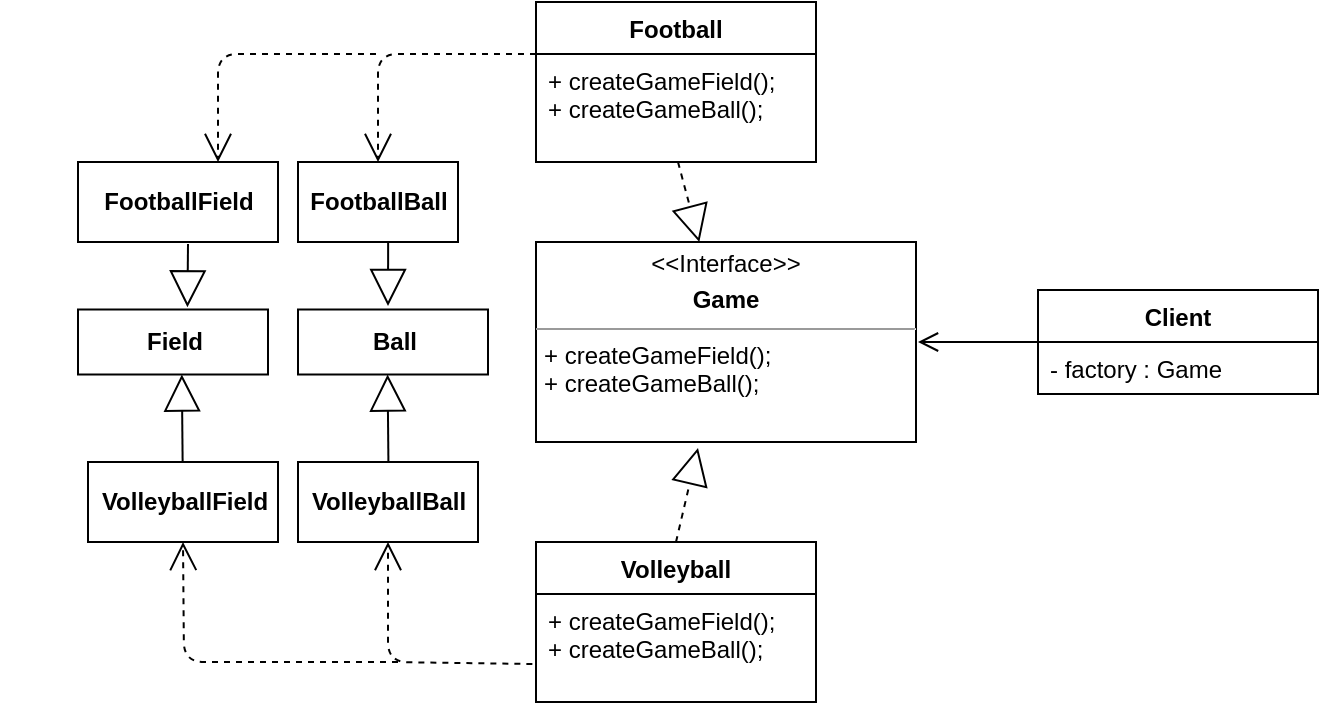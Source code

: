 <mxfile>
    <diagram id="jU3RMTgduUh9xC1G8RBb" name="Page-1">
        <mxGraphModel dx="734" dy="575" grid="0" gridSize="10" guides="1" tooltips="1" connect="1" arrows="1" fold="1" page="1" pageScale="1" pageWidth="827" pageHeight="1169" math="0" shadow="0">
            <root>
                <mxCell id="0"/>
                <mxCell id="1" parent="0"/>
                <mxCell id="2" value="&lt;p style=&quot;margin: 0px ; margin-top: 4px ; text-align: center&quot;&gt;&amp;lt;&amp;lt;Interface&amp;gt;&amp;gt;&lt;br&gt;&lt;/p&gt;&lt;p style=&quot;margin: 0px ; margin-top: 4px ; text-align: center&quot;&gt;&lt;b&gt;Game&lt;/b&gt;&lt;/p&gt;&lt;hr size=&quot;1&quot;&gt;&lt;p style=&quot;margin: 0px ; margin-left: 4px&quot;&gt;+ createGameField();&lt;/p&gt;&lt;p style=&quot;margin: 0px ; margin-left: 4px&quot;&gt;+ createGameBall();&lt;/p&gt;" style="verticalAlign=top;align=left;overflow=fill;fontSize=12;fontFamily=Helvetica;html=1;" parent="1" vertex="1">
                    <mxGeometry x="319" y="190" width="190" height="100" as="geometry"/>
                </mxCell>
                <mxCell id="3" value="Football" style="swimlane;fontStyle=1;childLayout=stackLayout;horizontal=1;startSize=26;fillColor=none;horizontalStack=0;resizeParent=1;resizeParentMax=0;resizeLast=0;collapsible=1;marginBottom=0;" parent="1" vertex="1">
                    <mxGeometry x="319" y="70" width="140" height="80" as="geometry"/>
                </mxCell>
                <mxCell id="4" value="Extends" style="endArrow=block;endSize=16;endFill=0;html=1;dashed=1;textOpacity=0;exitX=0.5;exitY=0;exitDx=0;exitDy=0;" parent="3" target="2" edge="1">
                    <mxGeometry width="160" relative="1" as="geometry">
                        <mxPoint x="71" y="80" as="sourcePoint"/>
                        <mxPoint x="282" y="-60" as="targetPoint"/>
                        <Array as="points"/>
                    </mxGeometry>
                </mxCell>
                <mxCell id="5" value="+ createGameField();&#10;+ createGameBall();" style="text;strokeColor=none;fillColor=none;align=left;verticalAlign=top;spacingLeft=4;spacingRight=4;overflow=hidden;rotatable=0;points=[[0,0.5],[1,0.5]];portConstraint=eastwest;" parent="3" vertex="1">
                    <mxGeometry y="26" width="140" height="54" as="geometry"/>
                </mxCell>
                <mxCell id="6" value="Volleyball" style="swimlane;fontStyle=1;childLayout=stackLayout;horizontal=1;startSize=26;fillColor=none;horizontalStack=0;resizeParent=1;resizeParentMax=0;resizeLast=0;collapsible=1;marginBottom=0;" parent="1" vertex="1">
                    <mxGeometry x="319" y="340" width="140" height="80" as="geometry"/>
                </mxCell>
                <mxCell id="7" value="+ createGameField();&#10;+ createGameBall();" style="text;strokeColor=none;fillColor=none;align=left;verticalAlign=top;spacingLeft=4;spacingRight=4;overflow=hidden;rotatable=0;points=[[0,0.5],[1,0.5]];portConstraint=eastwest;" parent="6" vertex="1">
                    <mxGeometry y="26" width="140" height="54" as="geometry"/>
                </mxCell>
                <mxCell id="8" value="FootballBall" style="html=1;fontStyle=1" parent="1" vertex="1">
                    <mxGeometry x="200" y="150" width="80" height="40" as="geometry"/>
                </mxCell>
                <mxCell id="9" value="VolleyballField" style="html=1;fontStyle=1" parent="1" vertex="1">
                    <mxGeometry x="95" y="300" width="95" height="40" as="geometry"/>
                </mxCell>
                <mxCell id="10" value="VolleyballBall" style="html=1;fontStyle=1" parent="1" vertex="1">
                    <mxGeometry x="200" y="300" width="90" height="40" as="geometry"/>
                </mxCell>
                <mxCell id="11" value="FootballField" style="html=1;fontStyle=1" parent="1" vertex="1">
                    <mxGeometry x="90" y="150" width="100" height="40" as="geometry"/>
                </mxCell>
                <mxCell id="12" value="Extends" style="endArrow=block;endSize=16;endFill=0;html=1;dashed=1;textOpacity=0;exitX=0.5;exitY=0;exitDx=0;exitDy=0;" parent="1" source="6" edge="1">
                    <mxGeometry x="-0.152" y="-2" width="160" relative="1" as="geometry">
                        <mxPoint x="290" y="300" as="sourcePoint"/>
                        <mxPoint x="400" y="293" as="targetPoint"/>
                        <Array as="points"/>
                        <mxPoint as="offset"/>
                    </mxGeometry>
                </mxCell>
                <mxCell id="13" value="Use" style="endArrow=open;endSize=12;dashed=1;html=1;entryX=0.5;entryY=1;entryDx=0;entryDy=0;exitX=-0.013;exitY=0.648;exitDx=0;exitDy=0;exitPerimeter=0;textOpacity=0;" parent="1" source="7" target="10" edge="1">
                    <mxGeometry width="160" relative="1" as="geometry">
                        <mxPoint x="180" y="410" as="sourcePoint"/>
                        <mxPoint x="240" y="470" as="targetPoint"/>
                        <Array as="points">
                            <mxPoint x="245" y="400"/>
                        </Array>
                    </mxGeometry>
                </mxCell>
                <mxCell id="14" value="Use" style="endArrow=open;endSize=12;dashed=1;html=1;entryX=0.5;entryY=1;entryDx=0;entryDy=0;textOpacity=0;" parent="1" target="9" edge="1">
                    <mxGeometry width="160" relative="1" as="geometry">
                        <mxPoint x="250" y="400" as="sourcePoint"/>
                        <mxPoint x="450" y="300" as="targetPoint"/>
                        <Array as="points">
                            <mxPoint x="143" y="400"/>
                        </Array>
                    </mxGeometry>
                </mxCell>
                <mxCell id="15" value="Use" style="endArrow=open;endSize=12;dashed=1;html=1;entryX=0.5;entryY=0;entryDx=0;entryDy=0;exitX=0;exitY=0.001;exitDx=0;exitDy=0;exitPerimeter=0;textOpacity=0;" parent="1" source="5" target="8" edge="1">
                    <mxGeometry width="160" relative="1" as="geometry">
                        <mxPoint x="130" y="70" as="sourcePoint"/>
                        <mxPoint x="290" y="70" as="targetPoint"/>
                        <Array as="points">
                            <mxPoint x="240" y="96"/>
                        </Array>
                    </mxGeometry>
                </mxCell>
                <mxCell id="16" value="Use" style="endArrow=open;endSize=12;dashed=1;html=1;entryX=0.5;entryY=0;entryDx=0;entryDy=0;exitX=0;exitY=0.001;exitDx=0;exitDy=0;exitPerimeter=0;textOpacity=0;" parent="1" edge="1">
                    <mxGeometry width="160" relative="1" as="geometry">
                        <mxPoint x="239" y="96.054" as="sourcePoint"/>
                        <mxPoint x="160" y="150" as="targetPoint"/>
                        <Array as="points">
                            <mxPoint x="160" y="96"/>
                        </Array>
                    </mxGeometry>
                </mxCell>
                <mxCell id="17" value="Ball" style="html=1;fontStyle=1" parent="1" vertex="1">
                    <mxGeometry x="200" y="223.75" width="95" height="32.5" as="geometry"/>
                </mxCell>
                <mxCell id="18" value="Field" style="html=1;fontStyle=1" parent="1" vertex="1">
                    <mxGeometry x="90" y="223.75" width="95" height="32.5" as="geometry"/>
                </mxCell>
                <mxCell id="19" value="Extends" style="endArrow=block;endSize=16;endFill=0;html=1;textOpacity=0;fontStyle=1" parent="1" source="9" edge="1">
                    <mxGeometry width="160" relative="1" as="geometry">
                        <mxPoint x="141.91" y="296.25" as="sourcePoint"/>
                        <mxPoint x="141.91" y="256.25" as="targetPoint"/>
                    </mxGeometry>
                </mxCell>
                <mxCell id="20" value="Extends" style="endArrow=block;endSize=16;endFill=0;html=1;textOpacity=0;fontStyle=1" parent="1" edge="1">
                    <mxGeometry width="160" relative="1" as="geometry">
                        <mxPoint x="245.205" y="300" as="sourcePoint"/>
                        <mxPoint x="244.8" y="256.25" as="targetPoint"/>
                    </mxGeometry>
                </mxCell>
                <mxCell id="21" value="Extends" style="endArrow=block;endSize=16;endFill=0;html=1;textOpacity=0;entryX=0.576;entryY=-0.034;entryDx=0;entryDy=0;entryPerimeter=0;fontStyle=1" parent="1" target="18" edge="1">
                    <mxGeometry x="1" y="-36" width="160" relative="1" as="geometry">
                        <mxPoint x="145" y="191" as="sourcePoint"/>
                        <mxPoint x="142.3" y="190" as="targetPoint"/>
                        <mxPoint x="-36" y="-36" as="offset"/>
                    </mxGeometry>
                </mxCell>
                <mxCell id="22" value="Extends" style="endArrow=block;endSize=16;endFill=0;html=1;textOpacity=0;fontStyle=1" parent="1" edge="1">
                    <mxGeometry x="1" y="-36" width="160" relative="1" as="geometry">
                        <mxPoint x="245.08" y="190" as="sourcePoint"/>
                        <mxPoint x="245" y="222" as="targetPoint"/>
                        <mxPoint x="-36" y="-36" as="offset"/>
                    </mxGeometry>
                </mxCell>
                <mxCell id="23" value="Client" style="swimlane;fontStyle=1;childLayout=stackLayout;horizontal=1;startSize=26;fillColor=none;horizontalStack=0;resizeParent=1;resizeParentMax=0;resizeLast=0;collapsible=1;marginBottom=0;" parent="1" vertex="1">
                    <mxGeometry x="570" y="214" width="140" height="52" as="geometry"/>
                </mxCell>
                <mxCell id="24" value="- factory : Game" style="text;strokeColor=none;fillColor=none;align=left;verticalAlign=top;spacingLeft=4;spacingRight=4;overflow=hidden;rotatable=0;points=[[0,0.5],[1,0.5]];portConstraint=eastwest;" parent="23" vertex="1">
                    <mxGeometry y="26" width="140" height="26" as="geometry"/>
                </mxCell>
                <mxCell id="25" value="return" style="html=1;verticalAlign=bottom;endArrow=open;endSize=8;exitX=0;exitY=0.5;exitDx=0;exitDy=0;textOpacity=0;" parent="1" source="23" edge="1">
                    <mxGeometry relative="1" as="geometry">
                        <mxPoint x="640" y="120" as="sourcePoint"/>
                        <mxPoint x="510" y="240" as="targetPoint"/>
                    </mxGeometry>
                </mxCell>
            </root>
        </mxGraphModel>
    </diagram>
</mxfile>